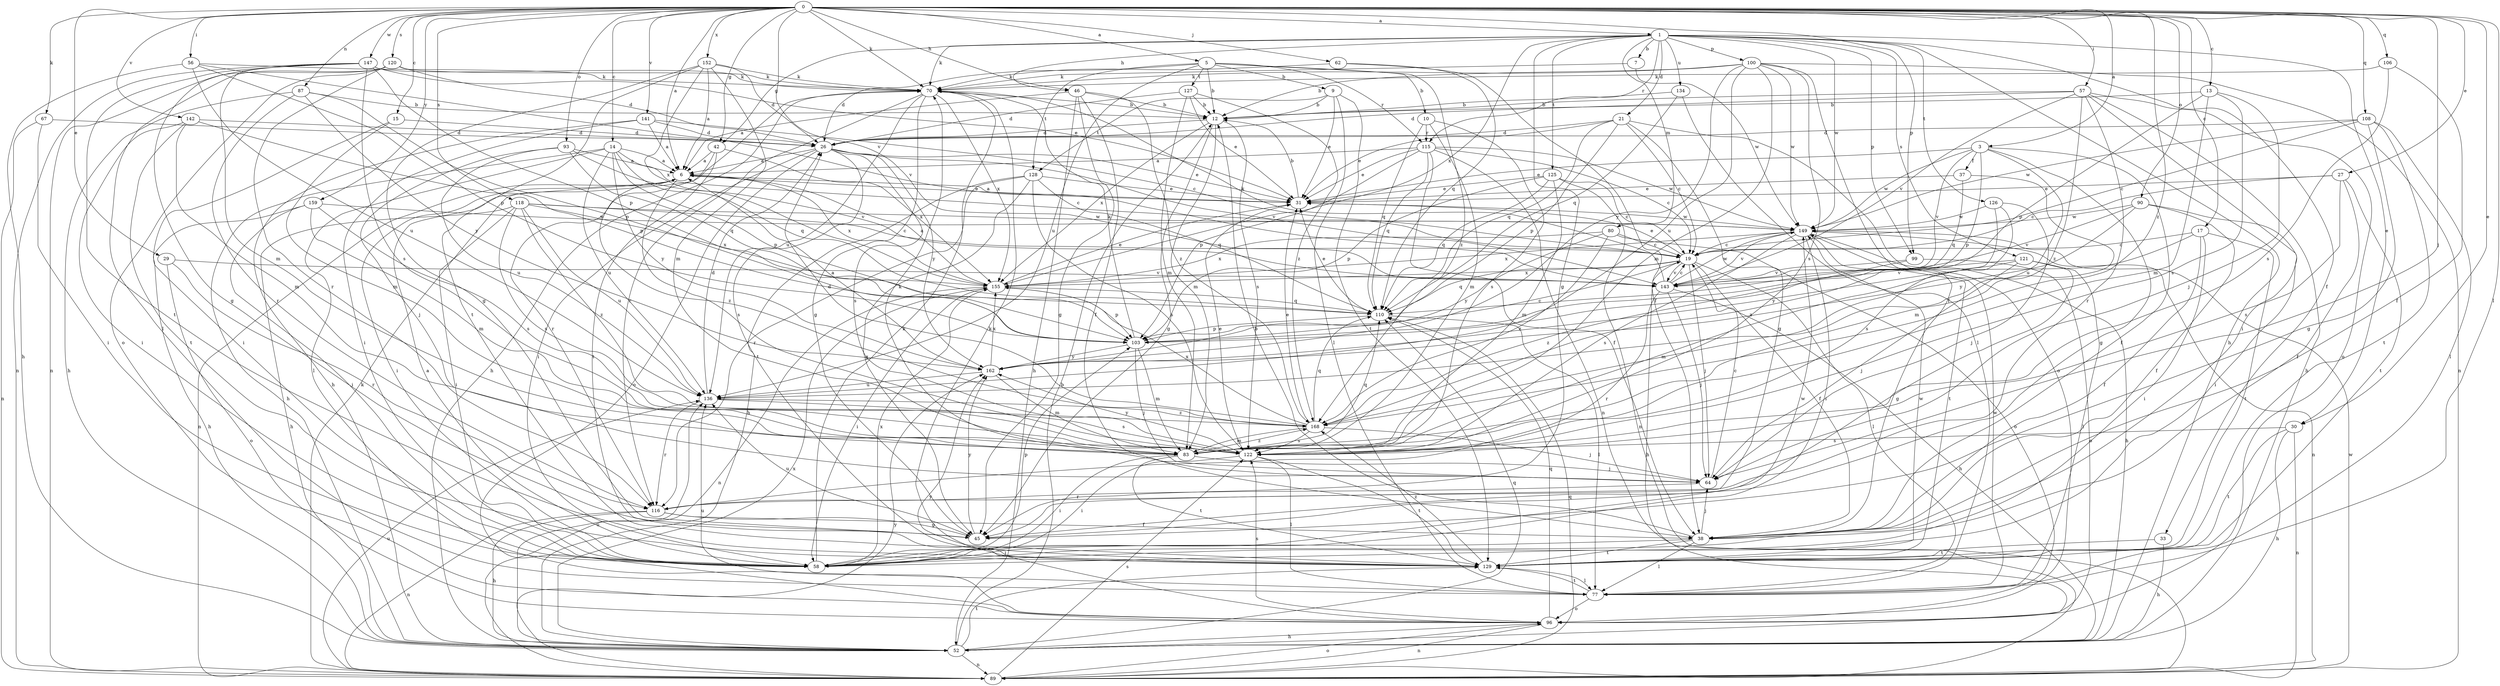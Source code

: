strict digraph  {
0;
1;
3;
5;
6;
7;
9;
10;
12;
13;
14;
15;
17;
19;
21;
26;
27;
29;
30;
31;
33;
37;
38;
42;
45;
46;
52;
56;
57;
58;
62;
64;
67;
70;
77;
80;
83;
87;
89;
90;
93;
96;
99;
100;
103;
106;
108;
110;
115;
116;
118;
120;
121;
122;
125;
126;
127;
128;
129;
134;
136;
141;
142;
143;
147;
149;
152;
155;
159;
162;
168;
0 -> 1  [label=a];
0 -> 3  [label=a];
0 -> 5  [label=a];
0 -> 6  [label=a];
0 -> 13  [label=c];
0 -> 14  [label=c];
0 -> 15  [label=c];
0 -> 17  [label=c];
0 -> 27  [label=e];
0 -> 29  [label=e];
0 -> 30  [label=e];
0 -> 42  [label=g];
0 -> 46  [label=h];
0 -> 56  [label=i];
0 -> 57  [label=i];
0 -> 62  [label=j];
0 -> 64  [label=j];
0 -> 67  [label=k];
0 -> 70  [label=k];
0 -> 77  [label=l];
0 -> 87  [label=n];
0 -> 90  [label=o];
0 -> 93  [label=o];
0 -> 99  [label=p];
0 -> 106  [label=q];
0 -> 108  [label=q];
0 -> 118  [label=s];
0 -> 120  [label=s];
0 -> 141  [label=v];
0 -> 142  [label=v];
0 -> 143  [label=v];
0 -> 147  [label=w];
0 -> 152  [label=x];
0 -> 159  [label=y];
0 -> 168  [label=z];
1 -> 7  [label=b];
1 -> 21  [label=d];
1 -> 30  [label=e];
1 -> 33  [label=f];
1 -> 42  [label=g];
1 -> 45  [label=g];
1 -> 46  [label=h];
1 -> 52  [label=h];
1 -> 70  [label=k];
1 -> 80  [label=m];
1 -> 99  [label=p];
1 -> 100  [label=p];
1 -> 115  [label=r];
1 -> 121  [label=s];
1 -> 125  [label=t];
1 -> 126  [label=t];
1 -> 134  [label=u];
1 -> 149  [label=w];
1 -> 155  [label=x];
3 -> 31  [label=e];
3 -> 37  [label=f];
3 -> 38  [label=f];
3 -> 45  [label=g];
3 -> 103  [label=p];
3 -> 136  [label=u];
3 -> 143  [label=v];
3 -> 149  [label=w];
5 -> 9  [label=b];
5 -> 10  [label=b];
5 -> 12  [label=b];
5 -> 26  [label=d];
5 -> 115  [label=r];
5 -> 127  [label=t];
5 -> 128  [label=t];
5 -> 136  [label=u];
5 -> 168  [label=z];
6 -> 31  [label=e];
6 -> 58  [label=i];
6 -> 89  [label=n];
6 -> 122  [label=s];
6 -> 155  [label=x];
6 -> 168  [label=z];
7 -> 70  [label=k];
7 -> 149  [label=w];
9 -> 12  [label=b];
9 -> 31  [label=e];
9 -> 77  [label=l];
9 -> 128  [label=t];
9 -> 129  [label=t];
10 -> 83  [label=m];
10 -> 110  [label=q];
10 -> 115  [label=r];
10 -> 122  [label=s];
12 -> 26  [label=d];
12 -> 45  [label=g];
12 -> 83  [label=m];
12 -> 122  [label=s];
12 -> 155  [label=x];
13 -> 12  [label=b];
13 -> 64  [label=j];
13 -> 83  [label=m];
13 -> 103  [label=p];
13 -> 122  [label=s];
14 -> 6  [label=a];
14 -> 19  [label=c];
14 -> 52  [label=h];
14 -> 77  [label=l];
14 -> 103  [label=p];
14 -> 110  [label=q];
14 -> 136  [label=u];
14 -> 162  [label=y];
15 -> 26  [label=d];
15 -> 58  [label=i];
15 -> 83  [label=m];
17 -> 19  [label=c];
17 -> 38  [label=f];
17 -> 58  [label=i];
17 -> 129  [label=t];
17 -> 162  [label=y];
19 -> 31  [label=e];
19 -> 38  [label=f];
19 -> 52  [label=h];
19 -> 64  [label=j];
19 -> 77  [label=l];
19 -> 110  [label=q];
19 -> 143  [label=v];
19 -> 155  [label=x];
21 -> 19  [label=c];
21 -> 26  [label=d];
21 -> 31  [label=e];
21 -> 45  [label=g];
21 -> 96  [label=o];
21 -> 103  [label=p];
21 -> 110  [label=q];
26 -> 6  [label=a];
26 -> 31  [label=e];
26 -> 58  [label=i];
26 -> 96  [label=o];
26 -> 122  [label=s];
26 -> 129  [label=t];
26 -> 143  [label=v];
26 -> 162  [label=y];
27 -> 19  [label=c];
27 -> 31  [label=e];
27 -> 38  [label=f];
27 -> 122  [label=s];
27 -> 129  [label=t];
29 -> 96  [label=o];
29 -> 116  [label=r];
29 -> 143  [label=v];
30 -> 52  [label=h];
30 -> 89  [label=n];
30 -> 122  [label=s];
30 -> 129  [label=t];
31 -> 6  [label=a];
31 -> 12  [label=b];
31 -> 149  [label=w];
33 -> 52  [label=h];
33 -> 129  [label=t];
37 -> 31  [label=e];
37 -> 83  [label=m];
37 -> 110  [label=q];
38 -> 12  [label=b];
38 -> 58  [label=i];
38 -> 64  [label=j];
38 -> 77  [label=l];
38 -> 129  [label=t];
42 -> 6  [label=a];
42 -> 116  [label=r];
42 -> 129  [label=t];
42 -> 155  [label=x];
45 -> 136  [label=u];
45 -> 162  [label=y];
46 -> 6  [label=a];
46 -> 12  [label=b];
46 -> 38  [label=f];
46 -> 45  [label=g];
46 -> 52  [label=h];
46 -> 168  [label=z];
52 -> 12  [label=b];
52 -> 89  [label=n];
52 -> 110  [label=q];
52 -> 129  [label=t];
52 -> 136  [label=u];
52 -> 155  [label=x];
56 -> 52  [label=h];
56 -> 70  [label=k];
56 -> 103  [label=p];
56 -> 136  [label=u];
56 -> 143  [label=v];
57 -> 12  [label=b];
57 -> 26  [label=d];
57 -> 52  [label=h];
57 -> 58  [label=i];
57 -> 96  [label=o];
57 -> 116  [label=r];
57 -> 143  [label=v];
57 -> 168  [label=z];
58 -> 6  [label=a];
58 -> 70  [label=k];
58 -> 103  [label=p];
58 -> 149  [label=w];
58 -> 155  [label=x];
62 -> 38  [label=f];
62 -> 70  [label=k];
62 -> 110  [label=q];
64 -> 19  [label=c];
64 -> 70  [label=k];
64 -> 116  [label=r];
67 -> 26  [label=d];
67 -> 58  [label=i];
67 -> 89  [label=n];
70 -> 12  [label=b];
70 -> 45  [label=g];
70 -> 52  [label=h];
70 -> 116  [label=r];
70 -> 136  [label=u];
70 -> 155  [label=x];
77 -> 96  [label=o];
77 -> 129  [label=t];
77 -> 149  [label=w];
80 -> 19  [label=c];
80 -> 96  [label=o];
80 -> 155  [label=x];
80 -> 162  [label=y];
80 -> 168  [label=z];
83 -> 58  [label=i];
83 -> 64  [label=j];
83 -> 110  [label=q];
83 -> 129  [label=t];
83 -> 168  [label=z];
87 -> 12  [label=b];
87 -> 52  [label=h];
87 -> 103  [label=p];
87 -> 116  [label=r];
87 -> 162  [label=y];
89 -> 70  [label=k];
89 -> 96  [label=o];
89 -> 110  [label=q];
89 -> 122  [label=s];
89 -> 136  [label=u];
89 -> 149  [label=w];
89 -> 162  [label=y];
90 -> 38  [label=f];
90 -> 58  [label=i];
90 -> 143  [label=v];
90 -> 149  [label=w];
90 -> 162  [label=y];
93 -> 6  [label=a];
93 -> 64  [label=j];
93 -> 110  [label=q];
93 -> 136  [label=u];
93 -> 143  [label=v];
96 -> 52  [label=h];
96 -> 89  [label=n];
96 -> 110  [label=q];
96 -> 122  [label=s];
96 -> 136  [label=u];
96 -> 162  [label=y];
99 -> 96  [label=o];
99 -> 143  [label=v];
99 -> 168  [label=z];
100 -> 12  [label=b];
100 -> 38  [label=f];
100 -> 70  [label=k];
100 -> 83  [label=m];
100 -> 89  [label=n];
100 -> 122  [label=s];
100 -> 136  [label=u];
100 -> 149  [label=w];
100 -> 162  [label=y];
103 -> 19  [label=c];
103 -> 64  [label=j];
103 -> 70  [label=k];
103 -> 83  [label=m];
103 -> 162  [label=y];
106 -> 38  [label=f];
106 -> 70  [label=k];
106 -> 122  [label=s];
108 -> 19  [label=c];
108 -> 26  [label=d];
108 -> 45  [label=g];
108 -> 77  [label=l];
108 -> 129  [label=t];
108 -> 149  [label=w];
110 -> 31  [label=e];
110 -> 77  [label=l];
110 -> 103  [label=p];
115 -> 6  [label=a];
115 -> 19  [label=c];
115 -> 31  [label=e];
115 -> 38  [label=f];
115 -> 89  [label=n];
115 -> 103  [label=p];
115 -> 110  [label=q];
115 -> 149  [label=w];
116 -> 38  [label=f];
116 -> 45  [label=g];
116 -> 52  [label=h];
116 -> 89  [label=n];
118 -> 19  [label=c];
118 -> 52  [label=h];
118 -> 58  [label=i];
118 -> 122  [label=s];
118 -> 136  [label=u];
118 -> 149  [label=w];
118 -> 155  [label=x];
118 -> 168  [label=z];
120 -> 26  [label=d];
120 -> 70  [label=k];
120 -> 77  [label=l];
120 -> 89  [label=n];
120 -> 96  [label=o];
120 -> 116  [label=r];
121 -> 45  [label=g];
121 -> 64  [label=j];
121 -> 77  [label=l];
121 -> 83  [label=m];
121 -> 143  [label=v];
122 -> 31  [label=e];
122 -> 58  [label=i];
122 -> 77  [label=l];
122 -> 129  [label=t];
122 -> 162  [label=y];
125 -> 19  [label=c];
125 -> 31  [label=e];
125 -> 83  [label=m];
125 -> 89  [label=n];
125 -> 103  [label=p];
125 -> 110  [label=q];
126 -> 64  [label=j];
126 -> 122  [label=s];
126 -> 149  [label=w];
126 -> 168  [label=z];
127 -> 12  [label=b];
127 -> 26  [label=d];
127 -> 31  [label=e];
127 -> 83  [label=m];
127 -> 168  [label=z];
128 -> 31  [label=e];
128 -> 45  [label=g];
128 -> 52  [label=h];
128 -> 110  [label=q];
128 -> 116  [label=r];
128 -> 122  [label=s];
129 -> 70  [label=k];
129 -> 77  [label=l];
129 -> 149  [label=w];
129 -> 168  [label=z];
134 -> 12  [label=b];
134 -> 77  [label=l];
134 -> 110  [label=q];
136 -> 26  [label=d];
136 -> 116  [label=r];
136 -> 122  [label=s];
136 -> 168  [label=z];
141 -> 6  [label=a];
141 -> 19  [label=c];
141 -> 26  [label=d];
141 -> 52  [label=h];
141 -> 58  [label=i];
142 -> 26  [label=d];
142 -> 58  [label=i];
142 -> 83  [label=m];
142 -> 103  [label=p];
142 -> 129  [label=t];
143 -> 19  [label=c];
143 -> 52  [label=h];
143 -> 64  [label=j];
143 -> 70  [label=k];
143 -> 116  [label=r];
143 -> 149  [label=w];
147 -> 31  [label=e];
147 -> 45  [label=g];
147 -> 70  [label=k];
147 -> 83  [label=m];
147 -> 89  [label=n];
147 -> 103  [label=p];
147 -> 122  [label=s];
147 -> 129  [label=t];
149 -> 19  [label=c];
149 -> 52  [label=h];
149 -> 58  [label=i];
149 -> 89  [label=n];
149 -> 122  [label=s];
149 -> 129  [label=t];
149 -> 143  [label=v];
149 -> 155  [label=x];
152 -> 6  [label=a];
152 -> 26  [label=d];
152 -> 45  [label=g];
152 -> 70  [label=k];
152 -> 83  [label=m];
152 -> 129  [label=t];
152 -> 155  [label=x];
155 -> 6  [label=a];
155 -> 31  [label=e];
155 -> 58  [label=i];
155 -> 89  [label=n];
155 -> 103  [label=p];
155 -> 110  [label=q];
159 -> 52  [label=h];
159 -> 58  [label=i];
159 -> 83  [label=m];
159 -> 122  [label=s];
159 -> 149  [label=w];
162 -> 6  [label=a];
162 -> 83  [label=m];
162 -> 136  [label=u];
162 -> 155  [label=x];
168 -> 26  [label=d];
168 -> 31  [label=e];
168 -> 64  [label=j];
168 -> 83  [label=m];
168 -> 110  [label=q];
168 -> 122  [label=s];
168 -> 155  [label=x];
}

